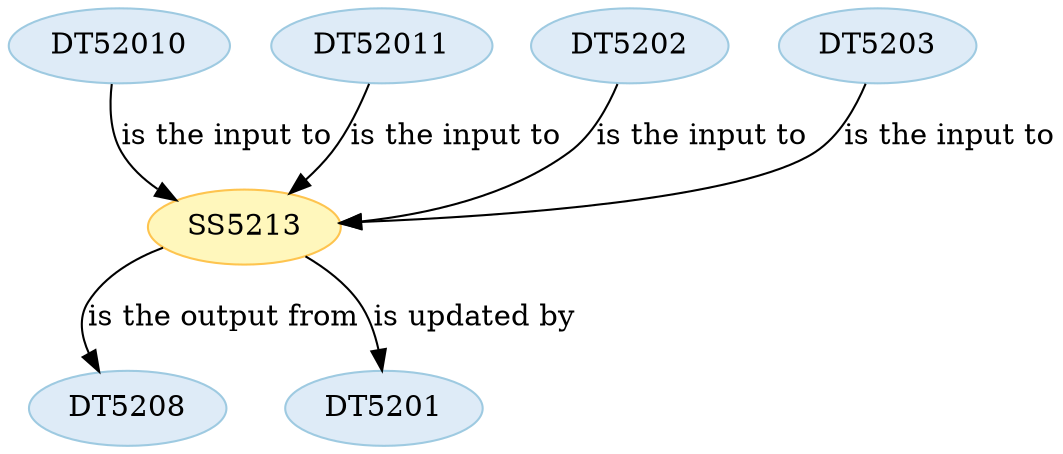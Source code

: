strict digraph {


	"DT5208" [ color="2", colorscheme="blues3", fillcolor="1", style="filled",  weight=0 ];

	"SS5213" [ color="2", colorscheme="ylorbr3", fillcolor="1", style="filled",  weight=0 ];

	"SS5213" -> "DT5201" [ label="is updated by", labeltooltip="DT5201 - is updated by - SS5213",  weight=0 ];

	"SS5213" -> "DT5208" [ label="is the output from", labeltooltip="DT5208 - is the output from - SS5213",  weight=0 ];

	"DT5201" [ color="2", colorscheme="blues3", fillcolor="1", style="filled",  weight=0 ];

	"DT52010" [ color="2", colorscheme="blues3", fillcolor="1", style="filled",  weight=0 ];

	"DT52010" -> "SS5213" [ label="is the input to", labeltooltip="DT52010 - is the input to - SS5213",  weight=0 ];

	"DT52011" [ color="2", colorscheme="blues3", fillcolor="1", style="filled",  weight=0 ];

	"DT52011" -> "SS5213" [ label="is the input to", labeltooltip="DT52011 - is the input to - SS5213",  weight=0 ];

	"DT5202" [ color="2", colorscheme="blues3", fillcolor="1", style="filled",  weight=0 ];

	"DT5202" -> "SS5213" [ label="is the input to", labeltooltip="DT5202 - is the input to - SS5213",  weight=0 ];

	"DT5203" [ color="2", colorscheme="blues3", fillcolor="1", style="filled",  weight=0 ];

	"DT5203" -> "SS5213" [ label="is the input to", labeltooltip="DT5203 - is the input to - SS5213",  weight=0 ];

}
